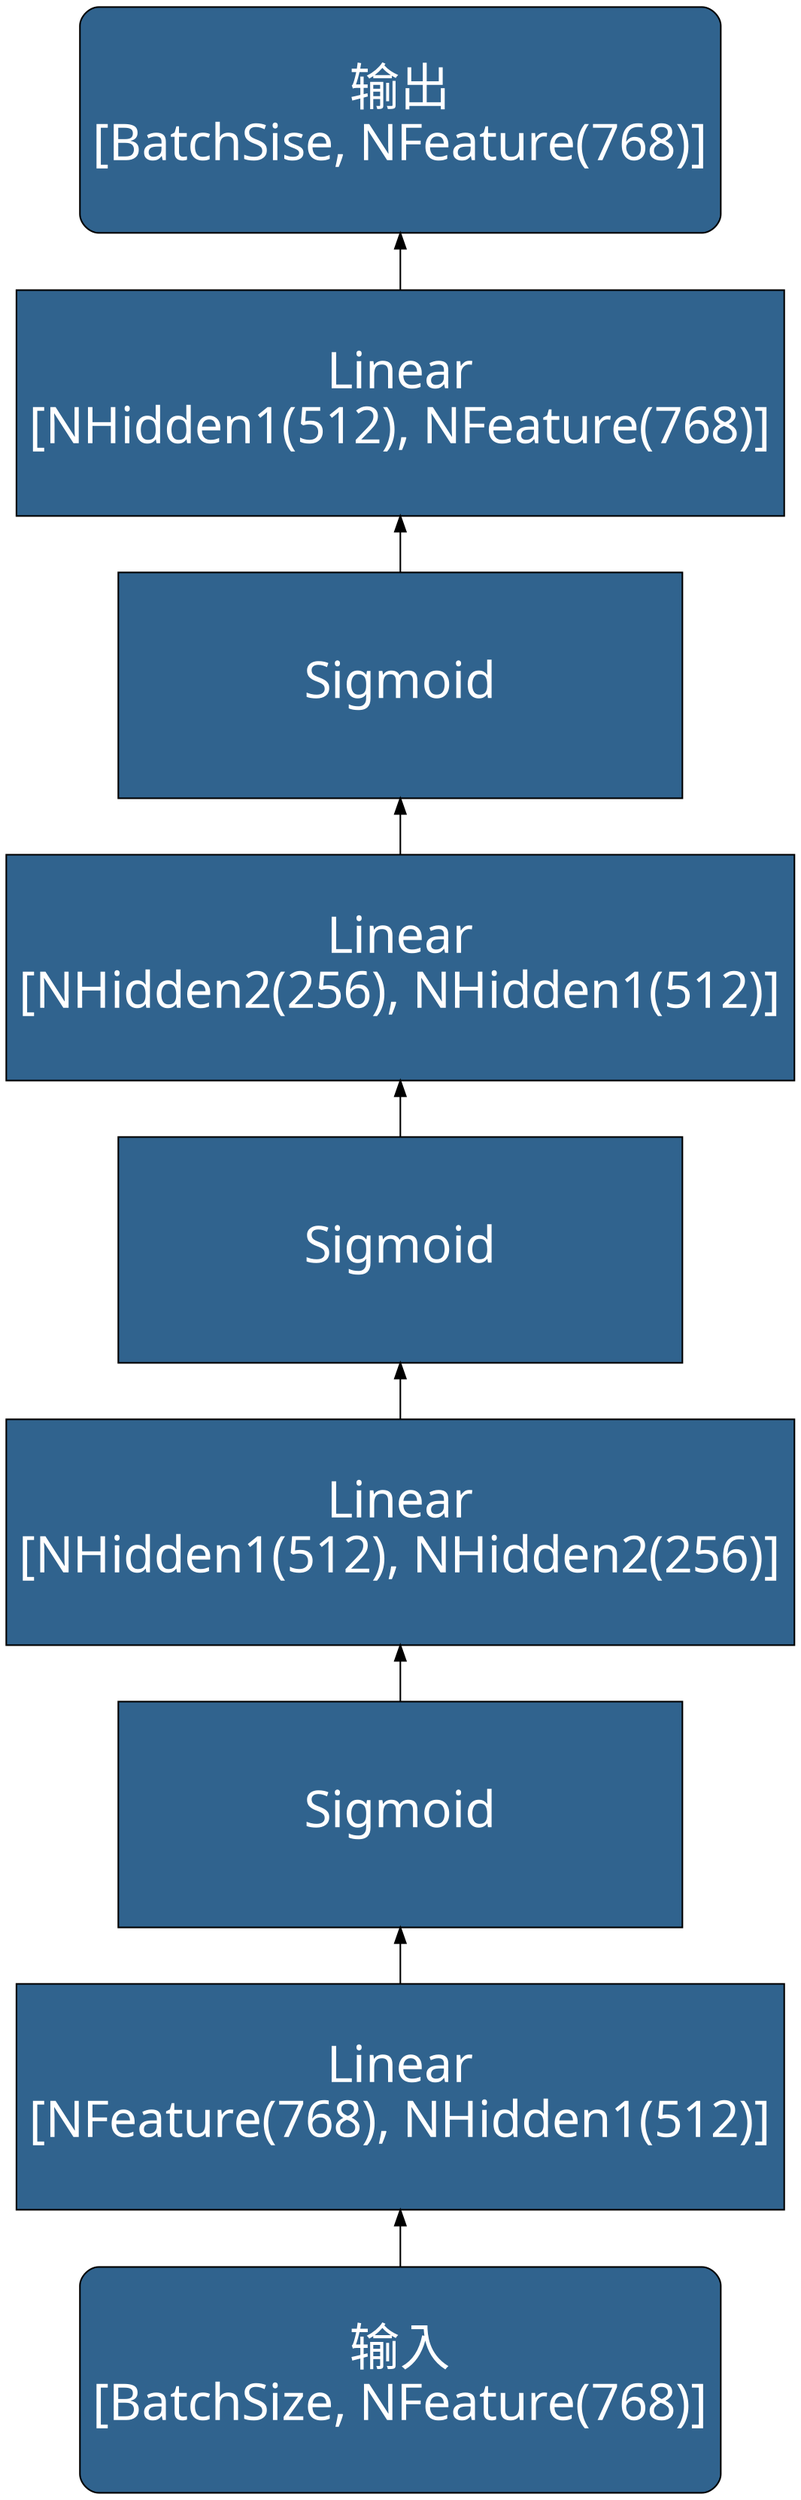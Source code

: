 digraph MLP {
	rankdir=BT
    node [
		style=filled, 
		color=Black
		fontcolor=White, 
		fillcolor="#30638e", 
		fontname="SimHei",
		fontsize=32,
		width=5, height=2,
		shape="box",
	]
	
	
	inp     [label="输入\n[BatchSize, NFeature(768)]", shape="Mrecord"]
	ll1     [label="Linear\n[NFeature(768), NHidden1(512)]"]
    σ1      [label="Sigmoid"]
    ll2     [label="Linear\n[NHidden1(512), NHidden2(256)]"]
    σ2      [label="Sigmoid"]
    ll3     [label="Linear\n[NHidden2(256), NHidden1(512)]"]
    σ3      [label="Sigmoid"]
    ll4     [label="Linear\n[NHidden1(512), NFeature(768)]"]
	oup     [label="输出\n[BatchSise, NFeature(768)]", shape="Mrecord"]
	
	inp -> ll1 -> σ1 -> ll2 -> σ2
        -> ll3 -> σ3 -> ll4 -> oup
}